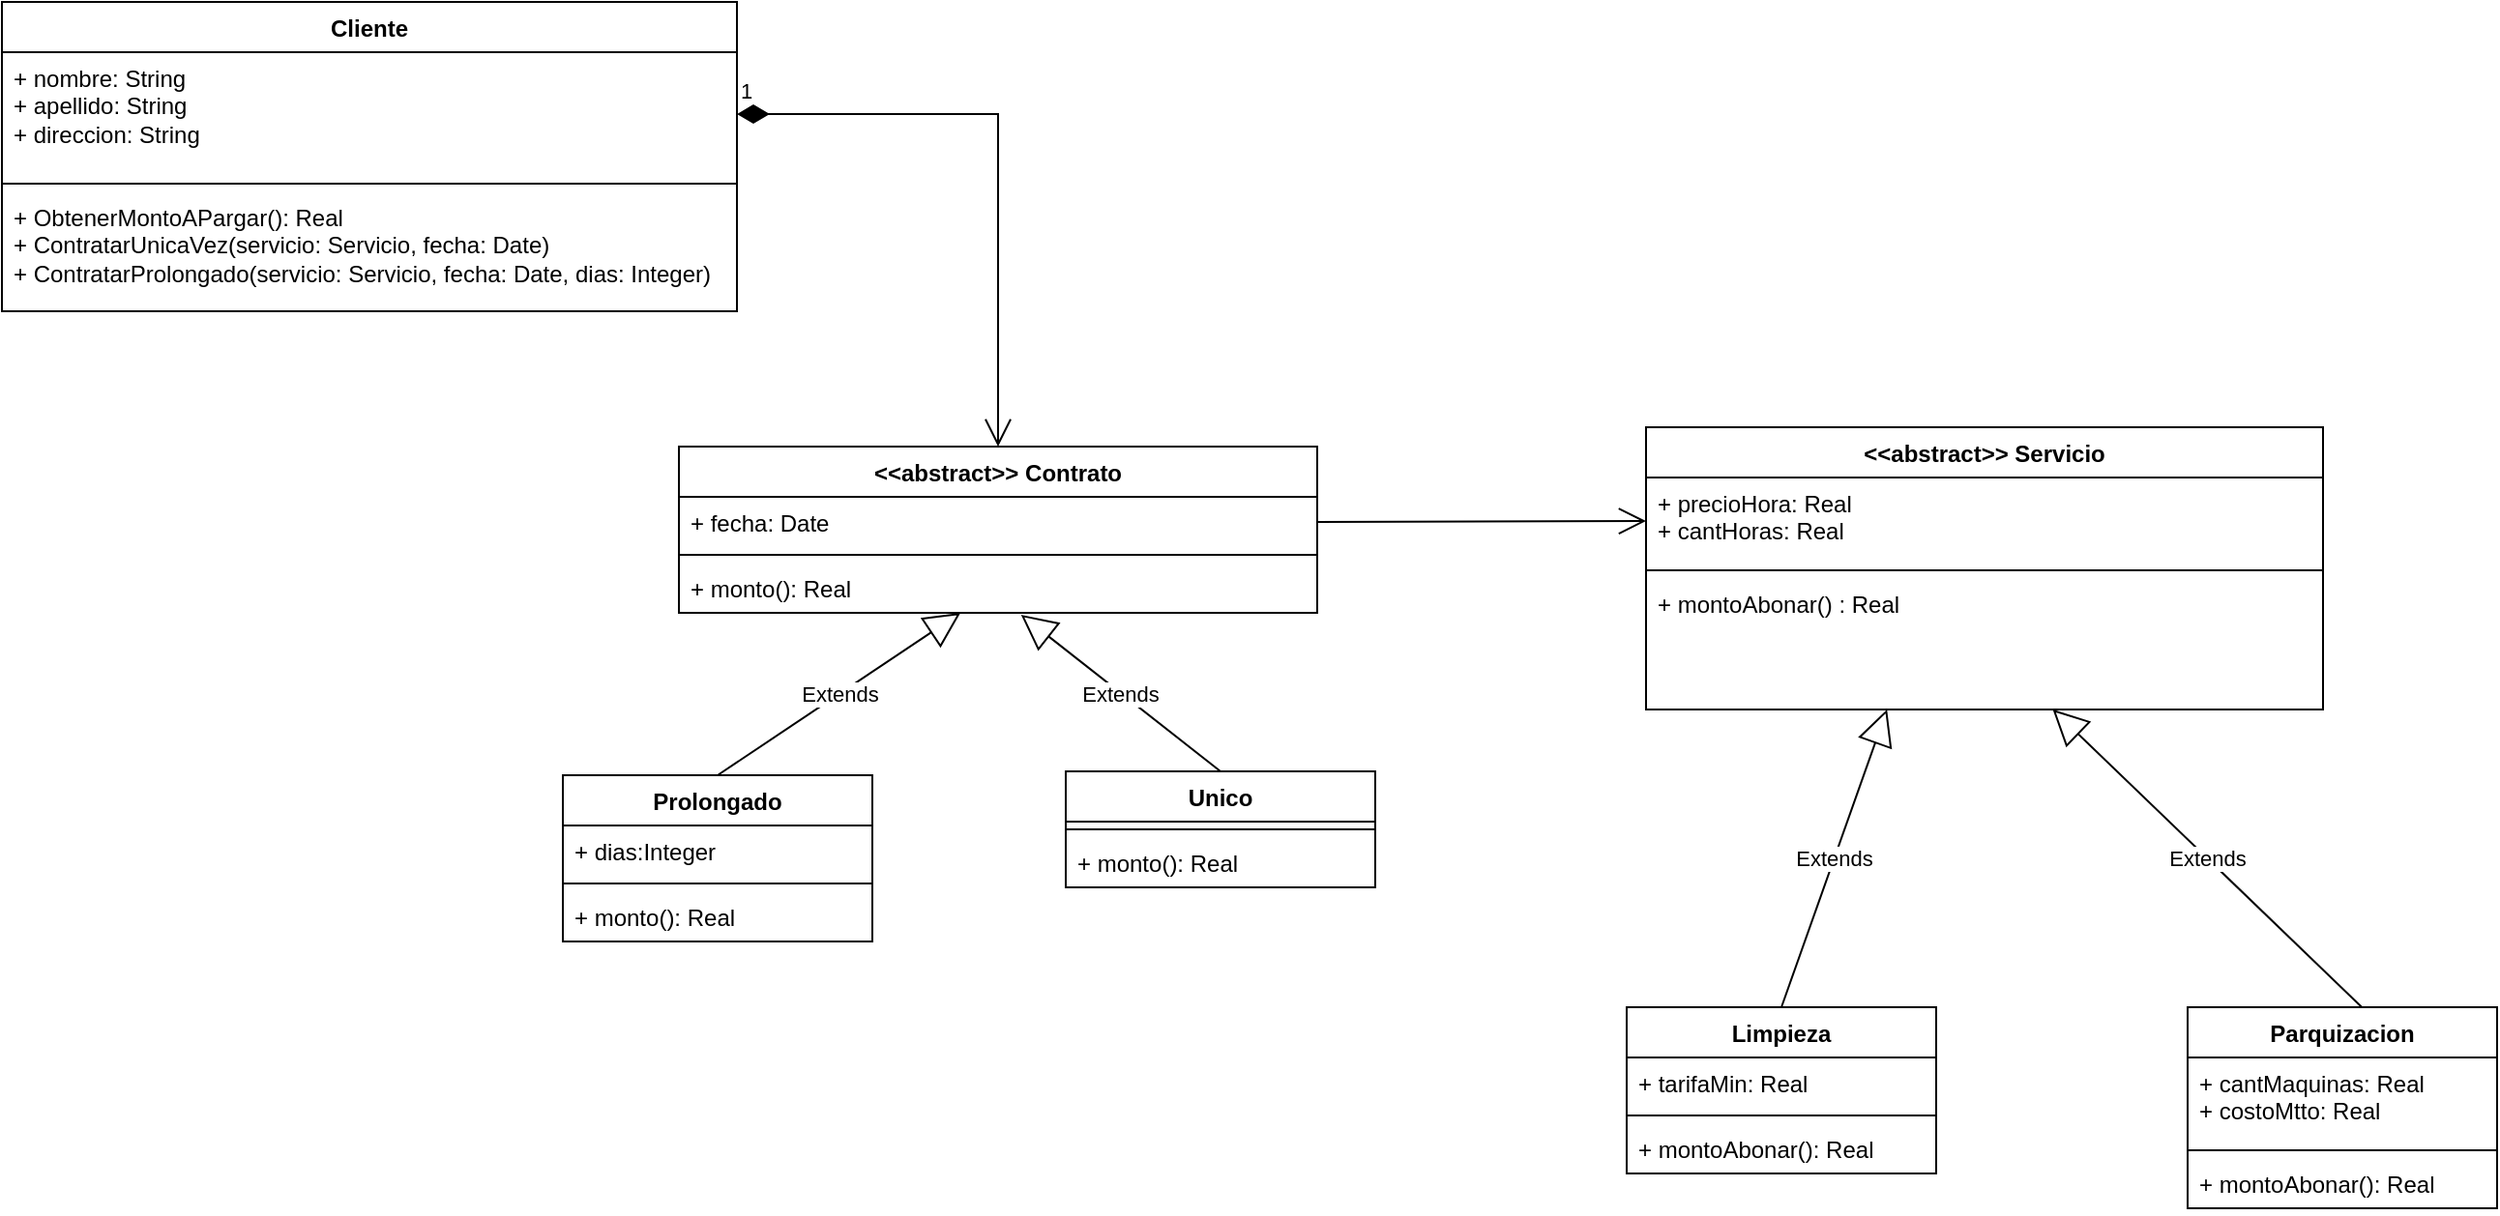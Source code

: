 <mxfile version="22.0.2" type="device">
  <diagram name="Página-1" id="TcXGxkWkJrNn6X2JmQxp">
    <mxGraphModel dx="1418" dy="798" grid="1" gridSize="10" guides="1" tooltips="1" connect="1" arrows="1" fold="1" page="1" pageScale="1" pageWidth="827" pageHeight="1169" math="0" shadow="0">
      <root>
        <mxCell id="0" />
        <mxCell id="1" parent="0" />
        <mxCell id="4yLcud71ICa11fHQHofs-1" value="Cliente" style="swimlane;fontStyle=1;align=center;verticalAlign=top;childLayout=stackLayout;horizontal=1;startSize=26;horizontalStack=0;resizeParent=1;resizeParentMax=0;resizeLast=0;collapsible=1;marginBottom=0;whiteSpace=wrap;html=1;" parent="1" vertex="1">
          <mxGeometry x="110" y="150" width="380" height="160" as="geometry" />
        </mxCell>
        <mxCell id="4yLcud71ICa11fHQHofs-2" value="+ nombre: String&lt;br&gt;+ apellido: String&lt;br&gt;+ direccion: String" style="text;strokeColor=none;fillColor=none;align=left;verticalAlign=top;spacingLeft=4;spacingRight=4;overflow=hidden;rotatable=0;points=[[0,0.5],[1,0.5]];portConstraint=eastwest;whiteSpace=wrap;html=1;" parent="4yLcud71ICa11fHQHofs-1" vertex="1">
          <mxGeometry y="26" width="380" height="64" as="geometry" />
        </mxCell>
        <mxCell id="4yLcud71ICa11fHQHofs-3" value="" style="line;strokeWidth=1;fillColor=none;align=left;verticalAlign=middle;spacingTop=-1;spacingLeft=3;spacingRight=3;rotatable=0;labelPosition=right;points=[];portConstraint=eastwest;strokeColor=inherit;" parent="4yLcud71ICa11fHQHofs-1" vertex="1">
          <mxGeometry y="90" width="380" height="8" as="geometry" />
        </mxCell>
        <mxCell id="4yLcud71ICa11fHQHofs-4" value="+ ObtenerMontoAPargar(): Real&lt;br&gt;+ ContratarUnicaVez(servicio: Servicio, fecha: Date)&lt;br&gt;+ ContratarProlongado(servicio: Servicio, fecha: Date, dias: Integer)" style="text;strokeColor=none;fillColor=none;align=left;verticalAlign=top;spacingLeft=4;spacingRight=4;overflow=hidden;rotatable=0;points=[[0,0.5],[1,0.5]];portConstraint=eastwest;whiteSpace=wrap;html=1;" parent="4yLcud71ICa11fHQHofs-1" vertex="1">
          <mxGeometry y="98" width="380" height="62" as="geometry" />
        </mxCell>
        <mxCell id="4yLcud71ICa11fHQHofs-5" value="&amp;lt;&amp;lt;abstract&amp;gt;&amp;gt; Servicio" style="swimlane;fontStyle=1;align=center;verticalAlign=top;childLayout=stackLayout;horizontal=1;startSize=26;horizontalStack=0;resizeParent=1;resizeParentMax=0;resizeLast=0;collapsible=1;marginBottom=0;whiteSpace=wrap;html=1;" parent="1" vertex="1">
          <mxGeometry x="960" y="370" width="350" height="146" as="geometry">
            <mxRectangle x="480" y="156" width="120" height="40" as="alternateBounds" />
          </mxGeometry>
        </mxCell>
        <mxCell id="4yLcud71ICa11fHQHofs-6" value="+ precioHora: Real&lt;br&gt;+ cantHoras: Real" style="text;strokeColor=none;fillColor=none;align=left;verticalAlign=top;spacingLeft=4;spacingRight=4;overflow=hidden;rotatable=0;points=[[0,0.5],[1,0.5]];portConstraint=eastwest;whiteSpace=wrap;html=1;" parent="4yLcud71ICa11fHQHofs-5" vertex="1">
          <mxGeometry y="26" width="350" height="44" as="geometry" />
        </mxCell>
        <mxCell id="4yLcud71ICa11fHQHofs-7" value="" style="line;strokeWidth=1;fillColor=none;align=left;verticalAlign=middle;spacingTop=-1;spacingLeft=3;spacingRight=3;rotatable=0;labelPosition=right;points=[];portConstraint=eastwest;strokeColor=inherit;" parent="4yLcud71ICa11fHQHofs-5" vertex="1">
          <mxGeometry y="70" width="350" height="8" as="geometry" />
        </mxCell>
        <mxCell id="4yLcud71ICa11fHQHofs-8" value="+ montoAbonar() : Real" style="text;strokeColor=none;fillColor=none;align=left;verticalAlign=top;spacingLeft=4;spacingRight=4;overflow=hidden;rotatable=0;points=[[0,0.5],[1,0.5]];portConstraint=eastwest;whiteSpace=wrap;html=1;" parent="4yLcud71ICa11fHQHofs-5" vertex="1">
          <mxGeometry y="78" width="350" height="68" as="geometry" />
        </mxCell>
        <mxCell id="4yLcud71ICa11fHQHofs-18" value="Limpieza" style="swimlane;fontStyle=1;align=center;verticalAlign=top;childLayout=stackLayout;horizontal=1;startSize=26;horizontalStack=0;resizeParent=1;resizeParentMax=0;resizeLast=0;collapsible=1;marginBottom=0;whiteSpace=wrap;html=1;" parent="1" vertex="1">
          <mxGeometry x="950" y="670" width="160" height="86" as="geometry" />
        </mxCell>
        <mxCell id="4yLcud71ICa11fHQHofs-19" value="+ tarifaMin: Real" style="text;strokeColor=none;fillColor=none;align=left;verticalAlign=top;spacingLeft=4;spacingRight=4;overflow=hidden;rotatable=0;points=[[0,0.5],[1,0.5]];portConstraint=eastwest;whiteSpace=wrap;html=1;" parent="4yLcud71ICa11fHQHofs-18" vertex="1">
          <mxGeometry y="26" width="160" height="26" as="geometry" />
        </mxCell>
        <mxCell id="4yLcud71ICa11fHQHofs-20" value="" style="line;strokeWidth=1;fillColor=none;align=left;verticalAlign=middle;spacingTop=-1;spacingLeft=3;spacingRight=3;rotatable=0;labelPosition=right;points=[];portConstraint=eastwest;strokeColor=inherit;" parent="4yLcud71ICa11fHQHofs-18" vertex="1">
          <mxGeometry y="52" width="160" height="8" as="geometry" />
        </mxCell>
        <mxCell id="4yLcud71ICa11fHQHofs-21" value="+ montoAbonar(): Real" style="text;strokeColor=none;fillColor=none;align=left;verticalAlign=top;spacingLeft=4;spacingRight=4;overflow=hidden;rotatable=0;points=[[0,0.5],[1,0.5]];portConstraint=eastwest;whiteSpace=wrap;html=1;" parent="4yLcud71ICa11fHQHofs-18" vertex="1">
          <mxGeometry y="60" width="160" height="26" as="geometry" />
        </mxCell>
        <mxCell id="4yLcud71ICa11fHQHofs-22" value="Parquizacion" style="swimlane;fontStyle=1;align=center;verticalAlign=top;childLayout=stackLayout;horizontal=1;startSize=26;horizontalStack=0;resizeParent=1;resizeParentMax=0;resizeLast=0;collapsible=1;marginBottom=0;whiteSpace=wrap;html=1;" parent="1" vertex="1">
          <mxGeometry x="1240" y="670" width="160" height="104" as="geometry" />
        </mxCell>
        <mxCell id="4yLcud71ICa11fHQHofs-23" value="+ cantMaquinas: Real&lt;br&gt;+ costoMtto: Real" style="text;strokeColor=none;fillColor=none;align=left;verticalAlign=top;spacingLeft=4;spacingRight=4;overflow=hidden;rotatable=0;points=[[0,0.5],[1,0.5]];portConstraint=eastwest;whiteSpace=wrap;html=1;" parent="4yLcud71ICa11fHQHofs-22" vertex="1">
          <mxGeometry y="26" width="160" height="44" as="geometry" />
        </mxCell>
        <mxCell id="4yLcud71ICa11fHQHofs-24" value="" style="line;strokeWidth=1;fillColor=none;align=left;verticalAlign=middle;spacingTop=-1;spacingLeft=3;spacingRight=3;rotatable=0;labelPosition=right;points=[];portConstraint=eastwest;strokeColor=inherit;" parent="4yLcud71ICa11fHQHofs-22" vertex="1">
          <mxGeometry y="70" width="160" height="8" as="geometry" />
        </mxCell>
        <mxCell id="4yLcud71ICa11fHQHofs-25" value="+ montoAbonar(): Real" style="text;strokeColor=none;fillColor=none;align=left;verticalAlign=top;spacingLeft=4;spacingRight=4;overflow=hidden;rotatable=0;points=[[0,0.5],[1,0.5]];portConstraint=eastwest;whiteSpace=wrap;html=1;" parent="4yLcud71ICa11fHQHofs-22" vertex="1">
          <mxGeometry y="78" width="160" height="26" as="geometry" />
        </mxCell>
        <mxCell id="4yLcud71ICa11fHQHofs-33" value="Extends" style="endArrow=block;endSize=16;endFill=0;html=1;rounded=0;exitX=0.5;exitY=0;exitDx=0;exitDy=0;entryX=0.356;entryY=1;entryDx=0;entryDy=0;entryPerimeter=0;" parent="1" source="4yLcud71ICa11fHQHofs-18" target="4yLcud71ICa11fHQHofs-8" edge="1">
          <mxGeometry width="160" relative="1" as="geometry">
            <mxPoint x="820" y="700" as="sourcePoint" />
            <mxPoint x="980" y="700" as="targetPoint" />
          </mxGeometry>
        </mxCell>
        <mxCell id="4yLcud71ICa11fHQHofs-34" value="Extends" style="endArrow=block;endSize=16;endFill=0;html=1;rounded=0;exitX=0.563;exitY=0;exitDx=0;exitDy=0;exitPerimeter=0;" parent="1" source="4yLcud71ICa11fHQHofs-22" target="4yLcud71ICa11fHQHofs-8" edge="1">
          <mxGeometry width="160" relative="1" as="geometry">
            <mxPoint x="1080" y="650" as="sourcePoint" />
            <mxPoint x="1160" y="590" as="targetPoint" />
          </mxGeometry>
        </mxCell>
        <mxCell id="I8x_LF1OFw0miqP-lg5k-1" value="&amp;lt;&amp;lt;abstract&amp;gt;&amp;gt; Contrato" style="swimlane;fontStyle=1;align=center;verticalAlign=top;childLayout=stackLayout;horizontal=1;startSize=26;horizontalStack=0;resizeParent=1;resizeParentMax=0;resizeLast=0;collapsible=1;marginBottom=0;whiteSpace=wrap;html=1;" vertex="1" parent="1">
          <mxGeometry x="460" y="380" width="330" height="86" as="geometry" />
        </mxCell>
        <mxCell id="I8x_LF1OFw0miqP-lg5k-2" value="+ fecha: Date" style="text;strokeColor=none;fillColor=none;align=left;verticalAlign=top;spacingLeft=4;spacingRight=4;overflow=hidden;rotatable=0;points=[[0,0.5],[1,0.5]];portConstraint=eastwest;whiteSpace=wrap;html=1;" vertex="1" parent="I8x_LF1OFw0miqP-lg5k-1">
          <mxGeometry y="26" width="330" height="26" as="geometry" />
        </mxCell>
        <mxCell id="I8x_LF1OFw0miqP-lg5k-3" value="" style="line;strokeWidth=1;fillColor=none;align=left;verticalAlign=middle;spacingTop=-1;spacingLeft=3;spacingRight=3;rotatable=0;labelPosition=right;points=[];portConstraint=eastwest;strokeColor=inherit;" vertex="1" parent="I8x_LF1OFw0miqP-lg5k-1">
          <mxGeometry y="52" width="330" height="8" as="geometry" />
        </mxCell>
        <mxCell id="I8x_LF1OFw0miqP-lg5k-4" value="+ monto(): Real" style="text;strokeColor=none;fillColor=none;align=left;verticalAlign=top;spacingLeft=4;spacingRight=4;overflow=hidden;rotatable=0;points=[[0,0.5],[1,0.5]];portConstraint=eastwest;whiteSpace=wrap;html=1;" vertex="1" parent="I8x_LF1OFw0miqP-lg5k-1">
          <mxGeometry y="60" width="330" height="26" as="geometry" />
        </mxCell>
        <mxCell id="I8x_LF1OFw0miqP-lg5k-5" value="" style="endArrow=open;endFill=1;endSize=12;html=1;rounded=0;exitX=1;exitY=0.5;exitDx=0;exitDy=0;" edge="1" parent="1" source="I8x_LF1OFw0miqP-lg5k-2" target="4yLcud71ICa11fHQHofs-6">
          <mxGeometry width="160" relative="1" as="geometry">
            <mxPoint x="860" y="190" as="sourcePoint" />
            <mxPoint x="1085" y="362" as="targetPoint" />
          </mxGeometry>
        </mxCell>
        <mxCell id="I8x_LF1OFw0miqP-lg5k-6" value="Prolongado" style="swimlane;fontStyle=1;align=center;verticalAlign=top;childLayout=stackLayout;horizontal=1;startSize=26;horizontalStack=0;resizeParent=1;resizeParentMax=0;resizeLast=0;collapsible=1;marginBottom=0;whiteSpace=wrap;html=1;" vertex="1" parent="1">
          <mxGeometry x="400" y="550" width="160" height="86" as="geometry" />
        </mxCell>
        <mxCell id="I8x_LF1OFw0miqP-lg5k-7" value="+ dias:Integer" style="text;strokeColor=none;fillColor=none;align=left;verticalAlign=top;spacingLeft=4;spacingRight=4;overflow=hidden;rotatable=0;points=[[0,0.5],[1,0.5]];portConstraint=eastwest;whiteSpace=wrap;html=1;" vertex="1" parent="I8x_LF1OFw0miqP-lg5k-6">
          <mxGeometry y="26" width="160" height="26" as="geometry" />
        </mxCell>
        <mxCell id="I8x_LF1OFw0miqP-lg5k-8" value="" style="line;strokeWidth=1;fillColor=none;align=left;verticalAlign=middle;spacingTop=-1;spacingLeft=3;spacingRight=3;rotatable=0;labelPosition=right;points=[];portConstraint=eastwest;strokeColor=inherit;" vertex="1" parent="I8x_LF1OFw0miqP-lg5k-6">
          <mxGeometry y="52" width="160" height="8" as="geometry" />
        </mxCell>
        <mxCell id="I8x_LF1OFw0miqP-lg5k-9" value="+ monto(): Real" style="text;strokeColor=none;fillColor=none;align=left;verticalAlign=top;spacingLeft=4;spacingRight=4;overflow=hidden;rotatable=0;points=[[0,0.5],[1,0.5]];portConstraint=eastwest;whiteSpace=wrap;html=1;" vertex="1" parent="I8x_LF1OFw0miqP-lg5k-6">
          <mxGeometry y="60" width="160" height="26" as="geometry" />
        </mxCell>
        <mxCell id="I8x_LF1OFw0miqP-lg5k-10" value="Unico" style="swimlane;fontStyle=1;align=center;verticalAlign=top;childLayout=stackLayout;horizontal=1;startSize=26;horizontalStack=0;resizeParent=1;resizeParentMax=0;resizeLast=0;collapsible=1;marginBottom=0;whiteSpace=wrap;html=1;" vertex="1" parent="1">
          <mxGeometry x="660" y="548" width="160" height="60" as="geometry" />
        </mxCell>
        <mxCell id="I8x_LF1OFw0miqP-lg5k-12" value="" style="line;strokeWidth=1;fillColor=none;align=left;verticalAlign=middle;spacingTop=-1;spacingLeft=3;spacingRight=3;rotatable=0;labelPosition=right;points=[];portConstraint=eastwest;strokeColor=inherit;" vertex="1" parent="I8x_LF1OFw0miqP-lg5k-10">
          <mxGeometry y="26" width="160" height="8" as="geometry" />
        </mxCell>
        <mxCell id="I8x_LF1OFw0miqP-lg5k-13" value="+ monto(): Real" style="text;strokeColor=none;fillColor=none;align=left;verticalAlign=top;spacingLeft=4;spacingRight=4;overflow=hidden;rotatable=0;points=[[0,0.5],[1,0.5]];portConstraint=eastwest;whiteSpace=wrap;html=1;" vertex="1" parent="I8x_LF1OFw0miqP-lg5k-10">
          <mxGeometry y="34" width="160" height="26" as="geometry" />
        </mxCell>
        <mxCell id="I8x_LF1OFw0miqP-lg5k-14" value="Extends" style="endArrow=block;endSize=16;endFill=0;html=1;rounded=0;exitX=0.5;exitY=0;exitDx=0;exitDy=0;" edge="1" parent="1" source="I8x_LF1OFw0miqP-lg5k-6" target="I8x_LF1OFw0miqP-lg5k-4">
          <mxGeometry width="160" relative="1" as="geometry">
            <mxPoint x="400" y="550" as="sourcePoint" />
            <mxPoint x="560" y="550" as="targetPoint" />
          </mxGeometry>
        </mxCell>
        <mxCell id="I8x_LF1OFw0miqP-lg5k-15" value="Extends" style="endArrow=block;endSize=16;endFill=0;html=1;rounded=0;exitX=0.5;exitY=0;exitDx=0;exitDy=0;entryX=0.536;entryY=1.038;entryDx=0;entryDy=0;entryPerimeter=0;" edge="1" parent="1" source="I8x_LF1OFw0miqP-lg5k-10" target="I8x_LF1OFw0miqP-lg5k-4">
          <mxGeometry width="160" relative="1" as="geometry">
            <mxPoint x="660" y="520" as="sourcePoint" />
            <mxPoint x="820" y="520" as="targetPoint" />
          </mxGeometry>
        </mxCell>
        <mxCell id="I8x_LF1OFw0miqP-lg5k-17" value="1" style="endArrow=open;html=1;endSize=12;startArrow=diamondThin;startSize=14;startFill=1;edgeStyle=orthogonalEdgeStyle;align=left;verticalAlign=bottom;rounded=0;" edge="1" parent="1" source="4yLcud71ICa11fHQHofs-2" target="I8x_LF1OFw0miqP-lg5k-1">
          <mxGeometry x="-1" y="3" relative="1" as="geometry">
            <mxPoint x="520" y="229.25" as="sourcePoint" />
            <mxPoint x="709" y="230.25" as="targetPoint" />
          </mxGeometry>
        </mxCell>
      </root>
    </mxGraphModel>
  </diagram>
</mxfile>
